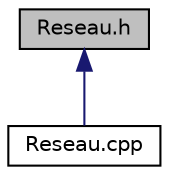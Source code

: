digraph "Reseau.h"
{
 // LATEX_PDF_SIZE
  edge [fontname="Helvetica",fontsize="10",labelfontname="Helvetica",labelfontsize="10"];
  node [fontname="Helvetica",fontsize="10",shape=record];
  Node1 [label="Reseau.h",height=0.2,width=0.4,color="black", fillcolor="grey75", style="filled", fontcolor="black",tooltip="D�finition de l'interface pour un reseau informatique."];
  Node1 -> Node2 [dir="back",color="midnightblue",fontsize="10",style="solid",fontname="Helvetica"];
  Node2 [label="Reseau.cpp",height=0.2,width=0.4,color="black", fillcolor="white", style="filled",URL="$_reseau_8cpp.html",tooltip="Définition de l'interface pour un reseau informatique."];
}
